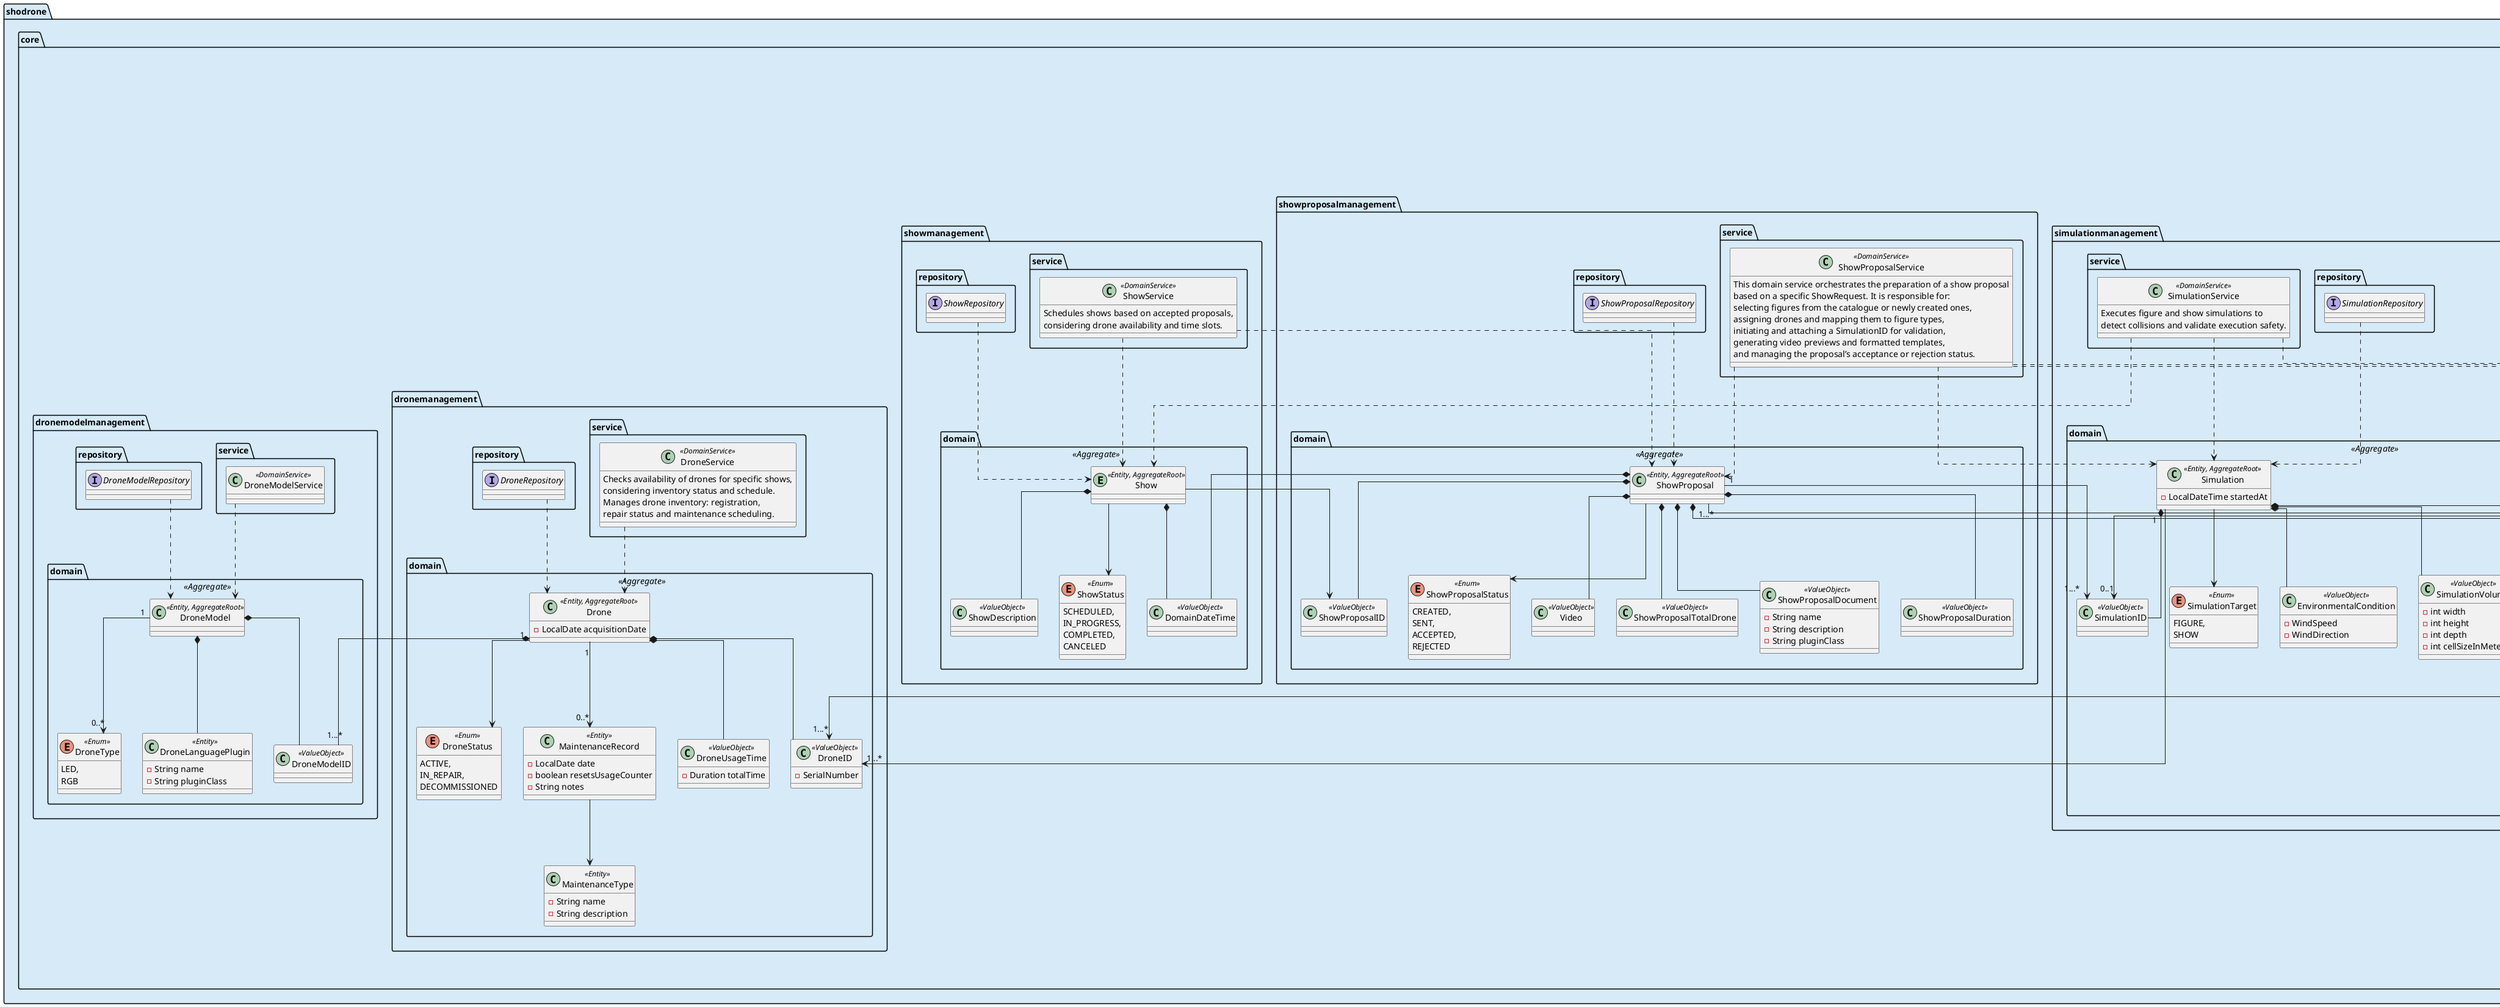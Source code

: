@startuml

skinparam linetype ortho

skinparam package {
  BackgroundColor #D6EAF8
  BorderColor Black

}

' ==== CUSTOMER ====

package "shodrone.core.customermanagement.domain" <<Aggregate>> {

class Customer <<Entity, AggregateRoot>> {}
class CustomerName <<ValueObject>> {}
class CustomerID <<ValueObject>> {}
class VATNumber <<ValueObject>> {}
class Address <<ValueObject>> {}

class CustomerRepresentative <<Entity>> {
- String position
}

enum CustomerStatus <<Enum>> {
REGULAR,
VIP,
INFRINGEMENT,
DELETED,
CREATED
}

enum CustomerRepresentativeStatus <<Enum>> {
ACTIVATED,
DISABLED
}

}

package "shodrone.core.customermanagement.service" {

  class CustomerService <<DomainService>> {
Determines customer priority status
based on customer data and business rules.
}

class CustomerRepresentativeService <<DomainService>> {
This Domain Service encapsulates the business logic required to assign a User to a CustomerRepresentative.
It ensures that only users with the CUSTOMER_REPRESENTATIVE role can be assigned,
enforcing the domain rule that links user permissions with customer representation.
}

}

package "shodrone.core.customermanagement.repository" {

interface CustomerRepository

}

' ==== USER ====

package "shodrone.core.usermanagement.domain" <<Aggregate>> {

class User <<Entity, AggregateRoot>> {}
class Email <<ValueObject>> {}
class Name <<ValueObject>> {}
class PhoneNumber <<ValueObject>> {}
class UserID <<ValueObject>> {}
class Password <<ValueObject>> {}

enum Role <<Enum>> {
ADMIN,
CRM_MANAGER,
CRM_COLLABORATOR,
SHOW_DESIGNER,
DRONE_TECH,
CUSTOMER_REPRESENTATIVE
}

enum UserStatus <<Enum>> {
ACTIVATED,
DISABLED
}

}

package "shodrone.core.usermanagement.repository" {

interface UserRepository

}

' ==== FIGURECATEGORY ====

package "shodrone.core.figurecategorymanagement.domain" <<Aggregate>> {

class FigureCategory <<Entity, AggregateRoot>> {}
class FigureCategoryID <<ValueObject>> {}

}

package "shodrone.core.figurecategorymanagement.service" {

class FigureCategoryService <<DomainService>> {

    }
}

package "shodrone.core.figurecategorymanagement.repository" {

interface FigureCategoryRepository

}
' ==== FIGURE ====

package "shodrone.core.figuremanagement.domain" <<Aggregate>> {

class Figure <<Entity, AggregateRoot>> {
- String description
}

class FigureID <<ValueObject>> {}
class Keyword <<ValueObject>> {}
class FigureTotalDrone <<ValueObject>> {}
class FigureElement <<Entity>> {}
class FigureVersionID <<ValueObject>> {}

class DSL <<ValueObject>> {
-version
}

class FigureStatic <<ValueObject>> {}
class FigureDynamic <<ValueObject>> {}

class FigureVersion <<Entity>> {
- String versionNumber
- boolean isExclusive
- LocalDate exclusivityEndDate
- LocalDateTime timestamp
}

enum ElementType <<Enum>> {
GEOMETRIC,
3D BITMAPS
}

enum Movement <<Enum>> {
ROTATION,
TRANSLATION
}

}

package "shodrone.core.figuremanagement.service" {

class FigureService <<DomainService>> {
Manages figure lifecycle including creation,
versioning, exclusivity and DSL validation.
  }

}

package "shodrone.core.figuremanagement.repository" {

interface FigureRepository

}

' ==== SHOW REQUEST ====

package "shodrone.core.showrequestmanagement.domain" <<Aggregate>> {

class ShowRequest <<Entity, AggregateRoot>> {}
class ShowRequestID <<ValueObject>> {}
class AddressRequest <<ValueObject>> {}
class Date <<ValueObject>> {}
class ShowRequestDuration <<ValueObject>> {}
class ShowRequestDescription <<ValueObject>> {}

enum ShowRequestStatus <<Enum>> {
SUBMITTED,
DESIGNER_ASSIGNED,
PROPOSAL_PREPARED,
PROPOSAL_SENT,
SCHEDULED,
CANCELED
}

}

package "shodrone.core.showrequestmanagement.service" {

class ShowRequestService <<DomainService>> {
This domain service handles the management of show requests
submitted by CRM Collaborators on behalf of customers.
It enables the creation, editing and state management of requests,
including the assignment of a Show Designer if new figures are needed.
It ensures the request includes all required details such as
place, date, duration, and figure references.
}

}

package "shodrone.core.showrequestmanagement.repository" {

interface ShowRequestRepository

}


' ==== SHOW PROPOSAL ====

package "shodrone.core.showproposalmanagement.domain" <<Aggregate>> {

class ShowProposal <<Entity, AggregateRoot>> {}
class ShowProposalID <<ValueObject>> {}
class Video <<ValueObject>> {}
class ShowProposalTotalDrone <<ValueObject>> {}

class ShowProposalDocument <<ValueObject>> {
- String name
- String description
- String pluginClass
}

class ShowProposalDuration <<ValueObject>> {}

enum ShowProposalStatus <<Enum>> {
CREATED,
SENT,
ACCEPTED,
REJECTED

}

}

package "shodrone.core.showproposalmanagement.service" {

class ShowProposalService <<DomainService>> {
This domain service orchestrates the preparation of a show proposal
based on a specific ShowRequest. It is responsible for:
selecting figures from the catalogue or newly created ones,
assigning drones and mapping them to figure types,
initiating and attaching a SimulationID for validation,
generating video previews and formatted templates,
and managing the proposal’s acceptance or rejection status.
}

}

package "shodrone.core.showproposalmanagement.repository" {

interface ShowProposalRepository

}

' ==== SHOW ====

package "shodrone.core.showmanagement.domain" <<Aggregate>> {

entity Show <<Entity, AggregateRoot>> {}
class DomainDateTime <<ValueObject>> {}

enum ShowStatus <<Enum>> {
SCHEDULED,
IN_PROGRESS,
COMPLETED,
CANCELED
}

class ShowDescription <<ValueObject>> {}


}

package "shodrone.core.showmanagement.service" {

class ShowService <<DomainService>> {
Schedules shows based on accepted proposals,
considering drone availability and time slots.
}

}

package "shodrone.core.showmanagement.repository" {

interface ShowRepository

}

' ==== SIMULATION ====

package "shodrone.core.simulationmanagement.domain" <<Aggregate>> {

class SimulationID <<ValueObject>> {}

class Simulation <<Entity, AggregateRoot>> {
- LocalDateTime startedAt
}

class SimulationVolume <<ValueObject>> {
- int width
- int height
- int depth
- int cellSizeInMeters
}

class TestReport <<Entity>> {
- boolean success
- List<CollisionEvent> collisions
- int totalDrones
}

class CollisionEvent <<ValueObject>> {
- LocalDateTime timestamp
- int x
- int y
- int z
}

enum SimulationTarget <<Enum>> {
FIGURE,
SHOW
}

class EnvironmentalCondition <<ValueObject>> {
- WindSpeed
- WindDirection
}


}

package "shodrone.core.simulationmanagement.service" {

class SimulationService <<DomainService>> {
Executes figure and show simulations to
detect collisions and validate execution safety.
}

}

package "shodrone.core.simulationmanagement.repository" {

interface SimulationRepository

}

' ==== DRONE ====

package "shodrone.core.dronemanagement.domain" <<Aggregate>> {

  class Drone <<Entity, AggregateRoot>> {
   - LocalDate acquisitionDate
  }

  enum DroneStatus <<Enum>> {
    ACTIVE,
    IN_REPAIR,
    DECOMMISSIONED
  }

  class DroneID <<ValueObject>> {
    - SerialNumber
    }

   class MaintenanceType <<Entity>> {
      - String name
      - String description
      }

      class MaintenanceRecord <<Entity>> {
      - LocalDate date
      - boolean resetsUsageCounter
      - String notes
      }

class DroneUsageTime <<ValueObject>> {
- Duration totalTime
}


}


package "shodrone.core.dronemanagement.service" {


 class DroneService <<DomainService>> {
Checks availability of drones for specific shows,
considering inventory status and schedule.
Manages drone inventory: registration,
repair status and maintenance scheduling.
 }

}

package "shodrone.core.dronemanagement.repository" {

interface DroneRepository

}

' ==== DRONEMODEL ====

package "shodrone.core.dronemodelmanagement.domain" <<Aggregate>> {

  class DroneModel <<Entity, AggregateRoot>> {
  }

  enum DroneType <<Enum>> {
    LED,
    RGB
  }

  class DroneModelID <<ValueObject>> {}

  class DroneLanguagePlugin <<Entity>> {
  - String name
  - String pluginClass
  }

}

package "shodrone.core.dronemodelmanagement.service" {

 class DroneModelService <<DomainService>> {

 }

}

package "shodrone.core.dronemodelmanagement.repository" {

interface DroneModelRepository

}

' ==== RELATIONSHIPS ====

Customer  *--  VATNumber
Customer  *--  CustomerName
Customer  *--  Address
Customer  -->  CustomerStatus
Customer "1" *-- "0...*" CustomerRepresentative
Customer  -->  CustomerID

CustomerRepresentative  -->  CustomerRepresentativeStatus
CustomerRepresentative  -->  User

User  *--  Email
User  *--  Name
User  *-- PhoneNumber
User  -->  UserStatus
User  *--  Password
User "1" --> "1...*" Role
User  *--  UserID

Figure  *--  FigureID
Figure "1" *-- "0...*" Keyword
Figure "1" *-- "1...*" FigureVersion
Figure "1" *-- "0..1" FigureCategoryID


FigureCategory *-- FigureCategoryID

FigureVersion  *--  DSL
FigureVersion  *--  FigureCategoryID
FigureVersion  *--  FigureTotalDrone
FigureVersion "1" *-- "1...*" FigureElement
FigureVersion "1" --> "0..1" CustomerID
FigureVersion  *--  FigureDynamic
FigureVersion *-- FigureStatic
FigureVersion "1" --> "0..1" SimulationID
FigureVersion  *--  FigureVersionID
FigureVersion "1" --> "1" UserID : author

FigureElement  -->  ElementType
FigureElement  -->  Movement
FigureElement "1" --> "1...*" DroneID

ShowRequest  -->  CustomerID
ShowRequest "1" --> "1" UserID : author
ShowRequest "0..1" --> "1" UserID : showDesigner
ShowRequest "1...*" --> "1...*" FigureVersionID
ShowRequest  *--  AddressRequest
ShowRequest  *--  Date
ShowRequest  *--  ShowRequestDuration
ShowRequest  *--  ShowRequestDescription
ShowRequest  -->  ShowRequestStatus
ShowRequest *-- ShowRequestID

ShowProposal "1...*" --> "1...*" FigureVersionID
ShowProposal *-- ShowRequestID
ShowProposal  -->  ShowProposalStatus
ShowProposal  *--  Video
ShowProposal  *--  ShowProposalDocument
ShowProposal  *--  ShowProposalTotalDrone
ShowProposal "1" --> "1...*" SimulationID
ShowProposal *-- ShowProposalDuration
ShowProposal *-- DomainDateTime
ShowProposal *-- ShowProposalID


Show  *--  DomainDateTime
Show  -->  ShowStatus
Show --> ShowProposalID
Show *-- ShowDescription

Simulation  -->  SimulationTarget
Simulation  *--  SimulationVolume
Simulation  *--  SimulationID
Simulation *-- EnvironmentalCondition
Simulation *-- TestReport

TestReport *-- CollisionEvent

Simulation "1" --> "1...*" DroneID

Drone  -->  DroneStatus
Drone "1" *-- "1...*" DroneModelID
DroneModel *-- DroneModelID
DroneModel *-- DroneLanguagePlugin
Drone  *--  DroneID
Drone *-- DroneUsageTime
DroneModel "1" --> "0..*" DroneType

Drone "1" --> "0..*" MaintenanceRecord
MaintenanceRecord --> MaintenanceType

DroneService ..> Drone
DroneModelService ..> DroneModel
CustomerService ..> Customer
CustomerRepresentativeService ..> Customer
CustomerRepresentativeService ..> User
FigureService ..> Figure
FigureService ..> Customer
FigureCategoryService ..> FigureCategory
ShowService ..> ShowProposal
ShowService ..> Show
SimulationService ..> Figure
SimulationService ..> Show
SimulationService ..> Simulation
ShowRequestService ..> ShowRequest
ShowRequestService ..> User
ShowRequestService ..> FigureVersion
ShowProposalService ..> ShowProposal
ShowProposalService ..> ShowRequest
ShowProposalService ..> Simulation
ShowProposalService ..> FigureVersion

DroneRepository ..> Drone
DroneModelRepository ..> DroneModel
SimulationRepository ..> Simulation
ShowRepository ..> Show
ShowProposalRepository ..> ShowProposal
ShowRequestRepository ..> ShowRequest
FigureRepository ..> Figure
UserRepository ..> User
CustomerRepository ..> Customer
FigureCategoryRepository ..> FigureCategory

@enduml
